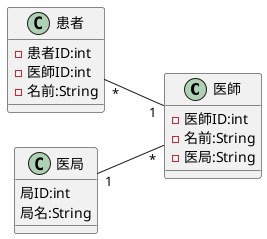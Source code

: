 @startuml 演
left to right direction
class 医師{
    -医師ID:int
    -名前:String
    -医局:String
}

class 患者{
    -患者ID:int
    -医師ID:int
    -名前:String
}

class 医局{
    局ID:int
    局名:String
}

患者 "*"--"1" 医師
医局 "1"--"*" 医師
@enduml